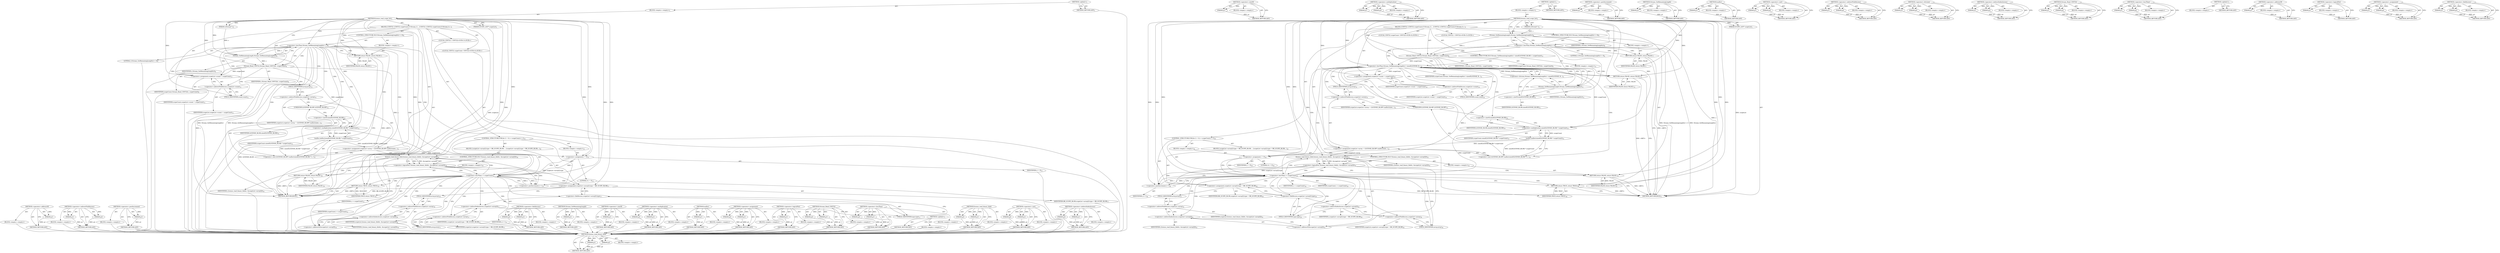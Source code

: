 digraph "&lt;operator&gt;.fieldAccess" {
vulnerable_168 [label=<(METHOD,&lt;operator&gt;.addressOf)>];
vulnerable_169 [label=<(PARAM,p1)>];
vulnerable_170 [label=<(BLOCK,&lt;empty&gt;,&lt;empty&gt;)>];
vulnerable_171 [label=<(METHOD_RETURN,ANY)>];
vulnerable_122 [label=<(METHOD,&lt;operator&gt;.indirectFieldAccess)>];
vulnerable_123 [label=<(PARAM,p1)>];
vulnerable_124 [label=<(PARAM,p2)>];
vulnerable_125 [label=<(BLOCK,&lt;empty&gt;,&lt;empty&gt;)>];
vulnerable_126 [label=<(METHOD_RETURN,ANY)>];
vulnerable_145 [label=<(METHOD,&lt;operator&gt;.postIncrement)>];
vulnerable_146 [label=<(PARAM,p1)>];
vulnerable_147 [label=<(BLOCK,&lt;empty&gt;,&lt;empty&gt;)>];
vulnerable_148 [label=<(METHOD_RETURN,ANY)>];
vulnerable_6 [label=<(METHOD,&lt;global&gt;)<SUB>1</SUB>>];
vulnerable_7 [label=<(BLOCK,&lt;empty&gt;,&lt;empty&gt;)<SUB>1</SUB>>];
vulnerable_8 [label=<(METHOD,license_read_scope_list)<SUB>1</SUB>>];
vulnerable_9 [label=<(PARAM,wStream* s)<SUB>1</SUB>>];
vulnerable_10 [label=<(PARAM,SCOPE_LIST* scopeList)<SUB>1</SUB>>];
vulnerable_11 [label=<(BLOCK,{
	UINT32 i;
	UINT32 scopeCount;

	if (Stream_G...,{
	UINT32 i;
	UINT32 scopeCount;

	if (Stream_G...)<SUB>2</SUB>>];
vulnerable_12 [label="<(LOCAL,UINT32 i: UINT32)<SUB>3</SUB>>"];
vulnerable_13 [label="<(LOCAL,UINT32 scopeCount: UINT32)<SUB>4</SUB>>"];
vulnerable_14 [label=<(CONTROL_STRUCTURE,IF,if (Stream_GetRemainingLength(s) &lt; 4))<SUB>6</SUB>>];
vulnerable_15 [label=<(&lt;operator&gt;.lessThan,Stream_GetRemainingLength(s) &lt; 4)<SUB>6</SUB>>];
vulnerable_16 [label=<(Stream_GetRemainingLength,Stream_GetRemainingLength(s))<SUB>6</SUB>>];
vulnerable_17 [label=<(IDENTIFIER,s,Stream_GetRemainingLength(s))<SUB>6</SUB>>];
vulnerable_18 [label=<(LITERAL,4,Stream_GetRemainingLength(s) &lt; 4)<SUB>6</SUB>>];
vulnerable_19 [label=<(BLOCK,&lt;empty&gt;,&lt;empty&gt;)<SUB>7</SUB>>];
vulnerable_20 [label=<(RETURN,return FALSE;,return FALSE;)<SUB>7</SUB>>];
vulnerable_21 [label=<(IDENTIFIER,FALSE,return FALSE;)<SUB>7</SUB>>];
vulnerable_22 [label=<(Stream_Read_UINT32,Stream_Read_UINT32(s, scopeCount))<SUB>9</SUB>>];
vulnerable_23 [label=<(IDENTIFIER,s,Stream_Read_UINT32(s, scopeCount))<SUB>9</SUB>>];
vulnerable_24 [label=<(IDENTIFIER,scopeCount,Stream_Read_UINT32(s, scopeCount))<SUB>9</SUB>>];
vulnerable_25 [label=<(&lt;operator&gt;.assignment,scopeList-&gt;count = scopeCount)<SUB>11</SUB>>];
vulnerable_26 [label=<(&lt;operator&gt;.indirectFieldAccess,scopeList-&gt;count)<SUB>11</SUB>>];
vulnerable_27 [label=<(IDENTIFIER,scopeList,scopeList-&gt;count = scopeCount)<SUB>11</SUB>>];
vulnerable_28 [label=<(FIELD_IDENTIFIER,count,count)<SUB>11</SUB>>];
vulnerable_29 [label=<(IDENTIFIER,scopeCount,scopeList-&gt;count = scopeCount)<SUB>11</SUB>>];
vulnerable_30 [label=<(&lt;operator&gt;.assignment,scopeList-&gt;array = (LICENSE_BLOB*) malloc(sizeo...)<SUB>12</SUB>>];
vulnerable_31 [label=<(&lt;operator&gt;.indirectFieldAccess,scopeList-&gt;array)<SUB>12</SUB>>];
vulnerable_32 [label=<(IDENTIFIER,scopeList,scopeList-&gt;array = (LICENSE_BLOB*) malloc(sizeo...)<SUB>12</SUB>>];
vulnerable_33 [label=<(FIELD_IDENTIFIER,array,array)<SUB>12</SUB>>];
vulnerable_34 [label=<(&lt;operator&gt;.cast,(LICENSE_BLOB*) malloc(sizeof(LICENSE_BLOB) * s...)<SUB>12</SUB>>];
vulnerable_35 [label=<(UNKNOWN,LICENSE_BLOB*,LICENSE_BLOB*)<SUB>12</SUB>>];
vulnerable_36 [label=<(malloc,malloc(sizeof(LICENSE_BLOB) * scopeCount))<SUB>12</SUB>>];
vulnerable_37 [label=<(&lt;operator&gt;.multiplication,sizeof(LICENSE_BLOB) * scopeCount)<SUB>12</SUB>>];
vulnerable_38 [label=<(&lt;operator&gt;.sizeOf,sizeof(LICENSE_BLOB))<SUB>12</SUB>>];
vulnerable_39 [label=<(IDENTIFIER,LICENSE_BLOB,sizeof(LICENSE_BLOB))<SUB>12</SUB>>];
vulnerable_40 [label=<(IDENTIFIER,scopeCount,sizeof(LICENSE_BLOB) * scopeCount)<SUB>12</SUB>>];
vulnerable_41 [label=<(CONTROL_STRUCTURE,FOR,for (i = 0;i &lt; scopeCount;i++))<SUB>15</SUB>>];
vulnerable_42 [label=<(BLOCK,&lt;empty&gt;,&lt;empty&gt;)<SUB>15</SUB>>];
vulnerable_43 [label=<(&lt;operator&gt;.assignment,i = 0)<SUB>15</SUB>>];
vulnerable_44 [label=<(IDENTIFIER,i,i = 0)<SUB>15</SUB>>];
vulnerable_45 [label=<(LITERAL,0,i = 0)<SUB>15</SUB>>];
vulnerable_46 [label=<(&lt;operator&gt;.lessThan,i &lt; scopeCount)<SUB>15</SUB>>];
vulnerable_47 [label=<(IDENTIFIER,i,i &lt; scopeCount)<SUB>15</SUB>>];
vulnerable_48 [label=<(IDENTIFIER,scopeCount,i &lt; scopeCount)<SUB>15</SUB>>];
vulnerable_49 [label=<(&lt;operator&gt;.postIncrement,i++)<SUB>15</SUB>>];
vulnerable_50 [label=<(IDENTIFIER,i,i++)<SUB>15</SUB>>];
vulnerable_51 [label=<(BLOCK,{
		scopeList-&gt;array[i].type = BB_SCOPE_BLOB;

...,{
		scopeList-&gt;array[i].type = BB_SCOPE_BLOB;

...)<SUB>16</SUB>>];
vulnerable_52 [label=<(&lt;operator&gt;.assignment,scopeList-&gt;array[i].type = BB_SCOPE_BLOB)<SUB>17</SUB>>];
vulnerable_53 [label=<(&lt;operator&gt;.fieldAccess,scopeList-&gt;array[i].type)<SUB>17</SUB>>];
vulnerable_54 [label=<(&lt;operator&gt;.indirectIndexAccess,scopeList-&gt;array[i])<SUB>17</SUB>>];
vulnerable_55 [label=<(&lt;operator&gt;.indirectFieldAccess,scopeList-&gt;array)<SUB>17</SUB>>];
vulnerable_56 [label=<(IDENTIFIER,scopeList,scopeList-&gt;array[i].type = BB_SCOPE_BLOB)<SUB>17</SUB>>];
vulnerable_57 [label=<(FIELD_IDENTIFIER,array,array)<SUB>17</SUB>>];
vulnerable_58 [label=<(IDENTIFIER,i,scopeList-&gt;array[i].type = BB_SCOPE_BLOB)<SUB>17</SUB>>];
vulnerable_59 [label=<(FIELD_IDENTIFIER,type,type)<SUB>17</SUB>>];
vulnerable_60 [label=<(IDENTIFIER,BB_SCOPE_BLOB,scopeList-&gt;array[i].type = BB_SCOPE_BLOB)<SUB>17</SUB>>];
vulnerable_61 [label=<(CONTROL_STRUCTURE,IF,if (!license_read_binary_blob(s, &amp;scopeList-&gt;array[i])))<SUB>19</SUB>>];
vulnerable_62 [label=<(&lt;operator&gt;.logicalNot,!license_read_binary_blob(s, &amp;scopeList-&gt;array[i]))<SUB>19</SUB>>];
vulnerable_63 [label=<(license_read_binary_blob,license_read_binary_blob(s, &amp;scopeList-&gt;array[i]))<SUB>19</SUB>>];
vulnerable_64 [label=<(IDENTIFIER,s,license_read_binary_blob(s, &amp;scopeList-&gt;array[i]))<SUB>19</SUB>>];
vulnerable_65 [label=<(&lt;operator&gt;.addressOf,&amp;scopeList-&gt;array[i])<SUB>19</SUB>>];
vulnerable_66 [label=<(&lt;operator&gt;.indirectIndexAccess,scopeList-&gt;array[i])<SUB>19</SUB>>];
vulnerable_67 [label=<(&lt;operator&gt;.indirectFieldAccess,scopeList-&gt;array)<SUB>19</SUB>>];
vulnerable_68 [label=<(IDENTIFIER,scopeList,license_read_binary_blob(s, &amp;scopeList-&gt;array[i]))<SUB>19</SUB>>];
vulnerable_69 [label=<(FIELD_IDENTIFIER,array,array)<SUB>19</SUB>>];
vulnerable_70 [label=<(IDENTIFIER,i,license_read_binary_blob(s, &amp;scopeList-&gt;array[i]))<SUB>19</SUB>>];
vulnerable_71 [label=<(BLOCK,&lt;empty&gt;,&lt;empty&gt;)<SUB>20</SUB>>];
vulnerable_72 [label=<(RETURN,return FALSE;,return FALSE;)<SUB>20</SUB>>];
vulnerable_73 [label=<(IDENTIFIER,FALSE,return FALSE;)<SUB>20</SUB>>];
vulnerable_74 [label=<(RETURN,return TRUE;,return TRUE;)<SUB>23</SUB>>];
vulnerable_75 [label=<(IDENTIFIER,TRUE,return TRUE;)<SUB>23</SUB>>];
vulnerable_76 [label=<(METHOD_RETURN,BOOL)<SUB>1</SUB>>];
vulnerable_78 [label=<(METHOD_RETURN,ANY)<SUB>1</SUB>>];
vulnerable_149 [label=<(METHOD,&lt;operator&gt;.fieldAccess)>];
vulnerable_150 [label=<(PARAM,p1)>];
vulnerable_151 [label=<(PARAM,p2)>];
vulnerable_152 [label=<(BLOCK,&lt;empty&gt;,&lt;empty&gt;)>];
vulnerable_153 [label=<(METHOD_RETURN,ANY)>];
vulnerable_108 [label=<(METHOD,Stream_GetRemainingLength)>];
vulnerable_109 [label=<(PARAM,p1)>];
vulnerable_110 [label=<(BLOCK,&lt;empty&gt;,&lt;empty&gt;)>];
vulnerable_111 [label=<(METHOD_RETURN,ANY)>];
vulnerable_141 [label=<(METHOD,&lt;operator&gt;.sizeOf)>];
vulnerable_142 [label=<(PARAM,p1)>];
vulnerable_143 [label=<(BLOCK,&lt;empty&gt;,&lt;empty&gt;)>];
vulnerable_144 [label=<(METHOD_RETURN,ANY)>];
vulnerable_136 [label=<(METHOD,&lt;operator&gt;.multiplication)>];
vulnerable_137 [label=<(PARAM,p1)>];
vulnerable_138 [label=<(PARAM,p2)>];
vulnerable_139 [label=<(BLOCK,&lt;empty&gt;,&lt;empty&gt;)>];
vulnerable_140 [label=<(METHOD_RETURN,ANY)>];
vulnerable_132 [label=<(METHOD,malloc)>];
vulnerable_133 [label=<(PARAM,p1)>];
vulnerable_134 [label=<(BLOCK,&lt;empty&gt;,&lt;empty&gt;)>];
vulnerable_135 [label=<(METHOD_RETURN,ANY)>];
vulnerable_117 [label=<(METHOD,&lt;operator&gt;.assignment)>];
vulnerable_118 [label=<(PARAM,p1)>];
vulnerable_119 [label=<(PARAM,p2)>];
vulnerable_120 [label=<(BLOCK,&lt;empty&gt;,&lt;empty&gt;)>];
vulnerable_121 [label=<(METHOD_RETURN,ANY)>];
vulnerable_159 [label=<(METHOD,&lt;operator&gt;.logicalNot)>];
vulnerable_160 [label=<(PARAM,p1)>];
vulnerable_161 [label=<(BLOCK,&lt;empty&gt;,&lt;empty&gt;)>];
vulnerable_162 [label=<(METHOD_RETURN,ANY)>];
vulnerable_112 [label=<(METHOD,Stream_Read_UINT32)>];
vulnerable_113 [label=<(PARAM,p1)>];
vulnerable_114 [label=<(PARAM,p2)>];
vulnerable_115 [label=<(BLOCK,&lt;empty&gt;,&lt;empty&gt;)>];
vulnerable_116 [label=<(METHOD_RETURN,ANY)>];
vulnerable_103 [label=<(METHOD,&lt;operator&gt;.lessThan)>];
vulnerable_104 [label=<(PARAM,p1)>];
vulnerable_105 [label=<(PARAM,p2)>];
vulnerable_106 [label=<(BLOCK,&lt;empty&gt;,&lt;empty&gt;)>];
vulnerable_107 [label=<(METHOD_RETURN,ANY)>];
vulnerable_97 [label=<(METHOD,&lt;global&gt;)<SUB>1</SUB>>];
vulnerable_98 [label=<(BLOCK,&lt;empty&gt;,&lt;empty&gt;)>];
vulnerable_99 [label=<(METHOD_RETURN,ANY)>];
vulnerable_163 [label=<(METHOD,license_read_binary_blob)>];
vulnerable_164 [label=<(PARAM,p1)>];
vulnerable_165 [label=<(PARAM,p2)>];
vulnerable_166 [label=<(BLOCK,&lt;empty&gt;,&lt;empty&gt;)>];
vulnerable_167 [label=<(METHOD_RETURN,ANY)>];
vulnerable_127 [label=<(METHOD,&lt;operator&gt;.cast)>];
vulnerable_128 [label=<(PARAM,p1)>];
vulnerable_129 [label=<(PARAM,p2)>];
vulnerable_130 [label=<(BLOCK,&lt;empty&gt;,&lt;empty&gt;)>];
vulnerable_131 [label=<(METHOD_RETURN,ANY)>];
vulnerable_154 [label=<(METHOD,&lt;operator&gt;.indirectIndexAccess)>];
vulnerable_155 [label=<(PARAM,p1)>];
vulnerable_156 [label=<(PARAM,p2)>];
vulnerable_157 [label=<(BLOCK,&lt;empty&gt;,&lt;empty&gt;)>];
vulnerable_158 [label=<(METHOD_RETURN,ANY)>];
fixed_179 [label=<(METHOD,license_read_binary_blob)>];
fixed_180 [label=<(PARAM,p1)>];
fixed_181 [label=<(PARAM,p2)>];
fixed_182 [label=<(BLOCK,&lt;empty&gt;,&lt;empty&gt;)>];
fixed_183 [label=<(METHOD_RETURN,ANY)>];
fixed_133 [label=<(METHOD,&lt;operator&gt;.sizeOf)>];
fixed_134 [label=<(PARAM,p1)>];
fixed_135 [label=<(BLOCK,&lt;empty&gt;,&lt;empty&gt;)>];
fixed_136 [label=<(METHOD_RETURN,ANY)>];
fixed_156 [label=<(METHOD,&lt;operator&gt;.multiplication)>];
fixed_157 [label=<(PARAM,p1)>];
fixed_158 [label=<(PARAM,p2)>];
fixed_159 [label=<(BLOCK,&lt;empty&gt;,&lt;empty&gt;)>];
fixed_160 [label=<(METHOD_RETURN,ANY)>];
fixed_6 [label=<(METHOD,&lt;global&gt;)<SUB>1</SUB>>];
fixed_7 [label=<(BLOCK,&lt;empty&gt;,&lt;empty&gt;)<SUB>1</SUB>>];
fixed_8 [label=<(METHOD,license_read_scope_list)<SUB>1</SUB>>];
fixed_9 [label=<(PARAM,wStream* s)<SUB>1</SUB>>];
fixed_10 [label=<(PARAM,SCOPE_LIST* scopeList)<SUB>1</SUB>>];
fixed_11 [label=<(BLOCK,{
	UINT32 i;
	UINT32 scopeCount;

	if (Stream_G...,{
	UINT32 i;
	UINT32 scopeCount;

	if (Stream_G...)<SUB>2</SUB>>];
fixed_12 [label="<(LOCAL,UINT32 i: UINT32)<SUB>3</SUB>>"];
fixed_13 [label="<(LOCAL,UINT32 scopeCount: UINT32)<SUB>4</SUB>>"];
fixed_14 [label=<(CONTROL_STRUCTURE,IF,if (Stream_GetRemainingLength(s) &lt; 4))<SUB>6</SUB>>];
fixed_15 [label=<(&lt;operator&gt;.lessThan,Stream_GetRemainingLength(s) &lt; 4)<SUB>6</SUB>>];
fixed_16 [label=<(Stream_GetRemainingLength,Stream_GetRemainingLength(s))<SUB>6</SUB>>];
fixed_17 [label=<(IDENTIFIER,s,Stream_GetRemainingLength(s))<SUB>6</SUB>>];
fixed_18 [label=<(LITERAL,4,Stream_GetRemainingLength(s) &lt; 4)<SUB>6</SUB>>];
fixed_19 [label=<(BLOCK,&lt;empty&gt;,&lt;empty&gt;)<SUB>7</SUB>>];
fixed_20 [label=<(RETURN,return FALSE;,return FALSE;)<SUB>7</SUB>>];
fixed_21 [label=<(IDENTIFIER,FALSE,return FALSE;)<SUB>7</SUB>>];
fixed_22 [label=<(Stream_Read_UINT32,Stream_Read_UINT32(s, scopeCount))<SUB>9</SUB>>];
fixed_23 [label=<(IDENTIFIER,s,Stream_Read_UINT32(s, scopeCount))<SUB>9</SUB>>];
fixed_24 [label=<(IDENTIFIER,scopeCount,Stream_Read_UINT32(s, scopeCount))<SUB>9</SUB>>];
fixed_25 [label=<(CONTROL_STRUCTURE,IF,if (Stream_GetRemainingLength(s) / sizeof(LICENSE_BLOB) &lt; scopeCount))<SUB>11</SUB>>];
fixed_26 [label=<(&lt;operator&gt;.lessThan,Stream_GetRemainingLength(s) / sizeof(LICENSE_B...)<SUB>11</SUB>>];
fixed_27 [label=<(&lt;operator&gt;.division,Stream_GetRemainingLength(s) / sizeof(LICENSE_B...)<SUB>11</SUB>>];
fixed_28 [label=<(Stream_GetRemainingLength,Stream_GetRemainingLength(s))<SUB>11</SUB>>];
fixed_29 [label=<(IDENTIFIER,s,Stream_GetRemainingLength(s))<SUB>11</SUB>>];
fixed_30 [label=<(&lt;operator&gt;.sizeOf,sizeof(LICENSE_BLOB))<SUB>11</SUB>>];
fixed_31 [label=<(IDENTIFIER,LICENSE_BLOB,sizeof(LICENSE_BLOB))<SUB>11</SUB>>];
fixed_32 [label=<(IDENTIFIER,scopeCount,Stream_GetRemainingLength(s) / sizeof(LICENSE_B...)<SUB>11</SUB>>];
fixed_33 [label=<(BLOCK,&lt;empty&gt;,&lt;empty&gt;)<SUB>12</SUB>>];
fixed_34 [label=<(RETURN,return FALSE;,return FALSE;)<SUB>12</SUB>>];
fixed_35 [label=<(IDENTIFIER,FALSE,return FALSE;)<SUB>12</SUB>>];
fixed_36 [label=<(&lt;operator&gt;.assignment,scopeList-&gt;count = scopeCount)<SUB>14</SUB>>];
fixed_37 [label=<(&lt;operator&gt;.indirectFieldAccess,scopeList-&gt;count)<SUB>14</SUB>>];
fixed_38 [label=<(IDENTIFIER,scopeList,scopeList-&gt;count = scopeCount)<SUB>14</SUB>>];
fixed_39 [label=<(FIELD_IDENTIFIER,count,count)<SUB>14</SUB>>];
fixed_40 [label=<(IDENTIFIER,scopeCount,scopeList-&gt;count = scopeCount)<SUB>14</SUB>>];
fixed_41 [label=<(&lt;operator&gt;.assignment,scopeList-&gt;array = (LICENSE_BLOB*) malloc(sizeo...)<SUB>15</SUB>>];
fixed_42 [label=<(&lt;operator&gt;.indirectFieldAccess,scopeList-&gt;array)<SUB>15</SUB>>];
fixed_43 [label=<(IDENTIFIER,scopeList,scopeList-&gt;array = (LICENSE_BLOB*) malloc(sizeo...)<SUB>15</SUB>>];
fixed_44 [label=<(FIELD_IDENTIFIER,array,array)<SUB>15</SUB>>];
fixed_45 [label=<(&lt;operator&gt;.cast,(LICENSE_BLOB*) malloc(sizeof(LICENSE_BLOB) * s...)<SUB>15</SUB>>];
fixed_46 [label=<(UNKNOWN,LICENSE_BLOB*,LICENSE_BLOB*)<SUB>15</SUB>>];
fixed_47 [label=<(malloc,malloc(sizeof(LICENSE_BLOB) * scopeCount))<SUB>15</SUB>>];
fixed_48 [label=<(&lt;operator&gt;.multiplication,sizeof(LICENSE_BLOB) * scopeCount)<SUB>15</SUB>>];
fixed_49 [label=<(&lt;operator&gt;.sizeOf,sizeof(LICENSE_BLOB))<SUB>15</SUB>>];
fixed_50 [label=<(IDENTIFIER,LICENSE_BLOB,sizeof(LICENSE_BLOB))<SUB>15</SUB>>];
fixed_51 [label=<(IDENTIFIER,scopeCount,sizeof(LICENSE_BLOB) * scopeCount)<SUB>15</SUB>>];
fixed_52 [label=<(CONTROL_STRUCTURE,FOR,for (i = 0;i &lt; scopeCount;i++))<SUB>18</SUB>>];
fixed_53 [label=<(BLOCK,&lt;empty&gt;,&lt;empty&gt;)<SUB>18</SUB>>];
fixed_54 [label=<(&lt;operator&gt;.assignment,i = 0)<SUB>18</SUB>>];
fixed_55 [label=<(IDENTIFIER,i,i = 0)<SUB>18</SUB>>];
fixed_56 [label=<(LITERAL,0,i = 0)<SUB>18</SUB>>];
fixed_57 [label=<(&lt;operator&gt;.lessThan,i &lt; scopeCount)<SUB>18</SUB>>];
fixed_58 [label=<(IDENTIFIER,i,i &lt; scopeCount)<SUB>18</SUB>>];
fixed_59 [label=<(IDENTIFIER,scopeCount,i &lt; scopeCount)<SUB>18</SUB>>];
fixed_60 [label=<(&lt;operator&gt;.postIncrement,i++)<SUB>18</SUB>>];
fixed_61 [label=<(IDENTIFIER,i,i++)<SUB>18</SUB>>];
fixed_62 [label=<(BLOCK,{
		scopeList-&gt;array[i].type = BB_SCOPE_BLOB;

...,{
		scopeList-&gt;array[i].type = BB_SCOPE_BLOB;

...)<SUB>19</SUB>>];
fixed_63 [label=<(&lt;operator&gt;.assignment,scopeList-&gt;array[i].type = BB_SCOPE_BLOB)<SUB>20</SUB>>];
fixed_64 [label=<(&lt;operator&gt;.fieldAccess,scopeList-&gt;array[i].type)<SUB>20</SUB>>];
fixed_65 [label=<(&lt;operator&gt;.indirectIndexAccess,scopeList-&gt;array[i])<SUB>20</SUB>>];
fixed_66 [label=<(&lt;operator&gt;.indirectFieldAccess,scopeList-&gt;array)<SUB>20</SUB>>];
fixed_67 [label=<(IDENTIFIER,scopeList,scopeList-&gt;array[i].type = BB_SCOPE_BLOB)<SUB>20</SUB>>];
fixed_68 [label=<(FIELD_IDENTIFIER,array,array)<SUB>20</SUB>>];
fixed_69 [label=<(IDENTIFIER,i,scopeList-&gt;array[i].type = BB_SCOPE_BLOB)<SUB>20</SUB>>];
fixed_70 [label=<(FIELD_IDENTIFIER,type,type)<SUB>20</SUB>>];
fixed_71 [label=<(IDENTIFIER,BB_SCOPE_BLOB,scopeList-&gt;array[i].type = BB_SCOPE_BLOB)<SUB>20</SUB>>];
fixed_72 [label=<(CONTROL_STRUCTURE,IF,if (!license_read_binary_blob(s, &amp;scopeList-&gt;array[i])))<SUB>22</SUB>>];
fixed_73 [label=<(&lt;operator&gt;.logicalNot,!license_read_binary_blob(s, &amp;scopeList-&gt;array[i]))<SUB>22</SUB>>];
fixed_74 [label=<(license_read_binary_blob,license_read_binary_blob(s, &amp;scopeList-&gt;array[i]))<SUB>22</SUB>>];
fixed_75 [label=<(IDENTIFIER,s,license_read_binary_blob(s, &amp;scopeList-&gt;array[i]))<SUB>22</SUB>>];
fixed_76 [label=<(&lt;operator&gt;.addressOf,&amp;scopeList-&gt;array[i])<SUB>22</SUB>>];
fixed_77 [label=<(&lt;operator&gt;.indirectIndexAccess,scopeList-&gt;array[i])<SUB>22</SUB>>];
fixed_78 [label=<(&lt;operator&gt;.indirectFieldAccess,scopeList-&gt;array)<SUB>22</SUB>>];
fixed_79 [label=<(IDENTIFIER,scopeList,license_read_binary_blob(s, &amp;scopeList-&gt;array[i]))<SUB>22</SUB>>];
fixed_80 [label=<(FIELD_IDENTIFIER,array,array)<SUB>22</SUB>>];
fixed_81 [label=<(IDENTIFIER,i,license_read_binary_blob(s, &amp;scopeList-&gt;array[i]))<SUB>22</SUB>>];
fixed_82 [label=<(BLOCK,&lt;empty&gt;,&lt;empty&gt;)<SUB>23</SUB>>];
fixed_83 [label=<(RETURN,return FALSE;,return FALSE;)<SUB>23</SUB>>];
fixed_84 [label=<(IDENTIFIER,FALSE,return FALSE;)<SUB>23</SUB>>];
fixed_85 [label=<(RETURN,return TRUE;,return TRUE;)<SUB>26</SUB>>];
fixed_86 [label=<(IDENTIFIER,TRUE,return TRUE;)<SUB>26</SUB>>];
fixed_87 [label=<(METHOD_RETURN,BOOL)<SUB>1</SUB>>];
fixed_89 [label=<(METHOD_RETURN,ANY)<SUB>1</SUB>>];
fixed_161 [label=<(METHOD,&lt;operator&gt;.postIncrement)>];
fixed_162 [label=<(PARAM,p1)>];
fixed_163 [label=<(BLOCK,&lt;empty&gt;,&lt;empty&gt;)>];
fixed_164 [label=<(METHOD_RETURN,ANY)>];
fixed_119 [label=<(METHOD,Stream_GetRemainingLength)>];
fixed_120 [label=<(PARAM,p1)>];
fixed_121 [label=<(BLOCK,&lt;empty&gt;,&lt;empty&gt;)>];
fixed_122 [label=<(METHOD_RETURN,ANY)>];
fixed_152 [label=<(METHOD,malloc)>];
fixed_153 [label=<(PARAM,p1)>];
fixed_154 [label=<(BLOCK,&lt;empty&gt;,&lt;empty&gt;)>];
fixed_155 [label=<(METHOD_RETURN,ANY)>];
fixed_147 [label=<(METHOD,&lt;operator&gt;.cast)>];
fixed_148 [label=<(PARAM,p1)>];
fixed_149 [label=<(PARAM,p2)>];
fixed_150 [label=<(BLOCK,&lt;empty&gt;,&lt;empty&gt;)>];
fixed_151 [label=<(METHOD_RETURN,ANY)>];
fixed_142 [label=<(METHOD,&lt;operator&gt;.indirectFieldAccess)>];
fixed_143 [label=<(PARAM,p1)>];
fixed_144 [label=<(PARAM,p2)>];
fixed_145 [label=<(BLOCK,&lt;empty&gt;,&lt;empty&gt;)>];
fixed_146 [label=<(METHOD_RETURN,ANY)>];
fixed_128 [label=<(METHOD,&lt;operator&gt;.division)>];
fixed_129 [label=<(PARAM,p1)>];
fixed_130 [label=<(PARAM,p2)>];
fixed_131 [label=<(BLOCK,&lt;empty&gt;,&lt;empty&gt;)>];
fixed_132 [label=<(METHOD_RETURN,ANY)>];
fixed_170 [label=<(METHOD,&lt;operator&gt;.indirectIndexAccess)>];
fixed_171 [label=<(PARAM,p1)>];
fixed_172 [label=<(PARAM,p2)>];
fixed_173 [label=<(BLOCK,&lt;empty&gt;,&lt;empty&gt;)>];
fixed_174 [label=<(METHOD_RETURN,ANY)>];
fixed_123 [label=<(METHOD,Stream_Read_UINT32)>];
fixed_124 [label=<(PARAM,p1)>];
fixed_125 [label=<(PARAM,p2)>];
fixed_126 [label=<(BLOCK,&lt;empty&gt;,&lt;empty&gt;)>];
fixed_127 [label=<(METHOD_RETURN,ANY)>];
fixed_114 [label=<(METHOD,&lt;operator&gt;.lessThan)>];
fixed_115 [label=<(PARAM,p1)>];
fixed_116 [label=<(PARAM,p2)>];
fixed_117 [label=<(BLOCK,&lt;empty&gt;,&lt;empty&gt;)>];
fixed_118 [label=<(METHOD_RETURN,ANY)>];
fixed_108 [label=<(METHOD,&lt;global&gt;)<SUB>1</SUB>>];
fixed_109 [label=<(BLOCK,&lt;empty&gt;,&lt;empty&gt;)>];
fixed_110 [label=<(METHOD_RETURN,ANY)>];
fixed_184 [label=<(METHOD,&lt;operator&gt;.addressOf)>];
fixed_185 [label=<(PARAM,p1)>];
fixed_186 [label=<(BLOCK,&lt;empty&gt;,&lt;empty&gt;)>];
fixed_187 [label=<(METHOD_RETURN,ANY)>];
fixed_175 [label=<(METHOD,&lt;operator&gt;.logicalNot)>];
fixed_176 [label=<(PARAM,p1)>];
fixed_177 [label=<(BLOCK,&lt;empty&gt;,&lt;empty&gt;)>];
fixed_178 [label=<(METHOD_RETURN,ANY)>];
fixed_137 [label=<(METHOD,&lt;operator&gt;.assignment)>];
fixed_138 [label=<(PARAM,p1)>];
fixed_139 [label=<(PARAM,p2)>];
fixed_140 [label=<(BLOCK,&lt;empty&gt;,&lt;empty&gt;)>];
fixed_141 [label=<(METHOD_RETURN,ANY)>];
fixed_165 [label=<(METHOD,&lt;operator&gt;.fieldAccess)>];
fixed_166 [label=<(PARAM,p1)>];
fixed_167 [label=<(PARAM,p2)>];
fixed_168 [label=<(BLOCK,&lt;empty&gt;,&lt;empty&gt;)>];
fixed_169 [label=<(METHOD_RETURN,ANY)>];
vulnerable_168 -> vulnerable_169  [key=0, label="AST: "];
vulnerable_168 -> vulnerable_169  [key=1, label="DDG: "];
vulnerable_168 -> vulnerable_170  [key=0, label="AST: "];
vulnerable_168 -> vulnerable_171  [key=0, label="AST: "];
vulnerable_168 -> vulnerable_171  [key=1, label="CFG: "];
vulnerable_169 -> vulnerable_171  [key=0, label="DDG: p1"];
vulnerable_170 -> fixed_179  [key=0];
vulnerable_171 -> fixed_179  [key=0];
vulnerable_122 -> vulnerable_123  [key=0, label="AST: "];
vulnerable_122 -> vulnerable_123  [key=1, label="DDG: "];
vulnerable_122 -> vulnerable_125  [key=0, label="AST: "];
vulnerable_122 -> vulnerable_124  [key=0, label="AST: "];
vulnerable_122 -> vulnerable_124  [key=1, label="DDG: "];
vulnerable_122 -> vulnerable_126  [key=0, label="AST: "];
vulnerable_122 -> vulnerable_126  [key=1, label="CFG: "];
vulnerable_123 -> vulnerable_126  [key=0, label="DDG: p1"];
vulnerable_124 -> vulnerable_126  [key=0, label="DDG: p2"];
vulnerable_125 -> fixed_179  [key=0];
vulnerable_126 -> fixed_179  [key=0];
vulnerable_145 -> vulnerable_146  [key=0, label="AST: "];
vulnerable_145 -> vulnerable_146  [key=1, label="DDG: "];
vulnerable_145 -> vulnerable_147  [key=0, label="AST: "];
vulnerable_145 -> vulnerable_148  [key=0, label="AST: "];
vulnerable_145 -> vulnerable_148  [key=1, label="CFG: "];
vulnerable_146 -> vulnerable_148  [key=0, label="DDG: p1"];
vulnerable_147 -> fixed_179  [key=0];
vulnerable_148 -> fixed_179  [key=0];
vulnerable_6 -> vulnerable_7  [key=0, label="AST: "];
vulnerable_6 -> vulnerable_78  [key=0, label="AST: "];
vulnerable_6 -> vulnerable_78  [key=1, label="CFG: "];
vulnerable_7 -> vulnerable_8  [key=0, label="AST: "];
vulnerable_8 -> vulnerable_9  [key=0, label="AST: "];
vulnerable_8 -> vulnerable_9  [key=1, label="DDG: "];
vulnerable_8 -> vulnerable_10  [key=0, label="AST: "];
vulnerable_8 -> vulnerable_10  [key=1, label="DDG: "];
vulnerable_8 -> vulnerable_11  [key=0, label="AST: "];
vulnerable_8 -> vulnerable_76  [key=0, label="AST: "];
vulnerable_8 -> vulnerable_16  [key=0, label="CFG: "];
vulnerable_8 -> vulnerable_16  [key=1, label="DDG: "];
vulnerable_8 -> vulnerable_25  [key=0, label="DDG: "];
vulnerable_8 -> vulnerable_74  [key=0, label="DDG: "];
vulnerable_8 -> vulnerable_22  [key=0, label="DDG: "];
vulnerable_8 -> vulnerable_75  [key=0, label="DDG: "];
vulnerable_8 -> vulnerable_15  [key=0, label="DDG: "];
vulnerable_8 -> vulnerable_20  [key=0, label="DDG: "];
vulnerable_8 -> vulnerable_43  [key=0, label="DDG: "];
vulnerable_8 -> vulnerable_46  [key=0, label="DDG: "];
vulnerable_8 -> vulnerable_49  [key=0, label="DDG: "];
vulnerable_8 -> vulnerable_52  [key=0, label="DDG: "];
vulnerable_8 -> vulnerable_21  [key=0, label="DDG: "];
vulnerable_8 -> vulnerable_37  [key=0, label="DDG: "];
vulnerable_8 -> vulnerable_72  [key=0, label="DDG: "];
vulnerable_8 -> vulnerable_63  [key=0, label="DDG: "];
vulnerable_8 -> vulnerable_73  [key=0, label="DDG: "];
vulnerable_9 -> vulnerable_16  [key=0, label="DDG: s"];
vulnerable_10 -> vulnerable_76  [key=0, label="DDG: scopeList"];
vulnerable_11 -> vulnerable_12  [key=0, label="AST: "];
vulnerable_11 -> vulnerable_13  [key=0, label="AST: "];
vulnerable_11 -> vulnerable_14  [key=0, label="AST: "];
vulnerable_11 -> vulnerable_22  [key=0, label="AST: "];
vulnerable_11 -> vulnerable_25  [key=0, label="AST: "];
vulnerable_11 -> vulnerable_30  [key=0, label="AST: "];
vulnerable_11 -> vulnerable_41  [key=0, label="AST: "];
vulnerable_11 -> vulnerable_74  [key=0, label="AST: "];
vulnerable_12 -> fixed_179  [key=0];
vulnerable_13 -> fixed_179  [key=0];
vulnerable_14 -> vulnerable_15  [key=0, label="AST: "];
vulnerable_14 -> vulnerable_19  [key=0, label="AST: "];
vulnerable_15 -> vulnerable_16  [key=0, label="AST: "];
vulnerable_15 -> vulnerable_18  [key=0, label="AST: "];
vulnerable_15 -> vulnerable_20  [key=0, label="CFG: "];
vulnerable_15 -> vulnerable_20  [key=1, label="CDG: "];
vulnerable_15 -> vulnerable_22  [key=0, label="CFG: "];
vulnerable_15 -> vulnerable_22  [key=1, label="CDG: "];
vulnerable_15 -> vulnerable_76  [key=0, label="DDG: Stream_GetRemainingLength(s)"];
vulnerable_15 -> vulnerable_76  [key=1, label="DDG: Stream_GetRemainingLength(s) &lt; 4"];
vulnerable_15 -> vulnerable_30  [key=0, label="CDG: "];
vulnerable_15 -> vulnerable_34  [key=0, label="CDG: "];
vulnerable_15 -> vulnerable_26  [key=0, label="CDG: "];
vulnerable_15 -> vulnerable_28  [key=0, label="CDG: "];
vulnerable_15 -> vulnerable_37  [key=0, label="CDG: "];
vulnerable_15 -> vulnerable_46  [key=0, label="CDG: "];
vulnerable_15 -> vulnerable_38  [key=0, label="CDG: "];
vulnerable_15 -> vulnerable_25  [key=0, label="CDG: "];
vulnerable_15 -> vulnerable_35  [key=0, label="CDG: "];
vulnerable_15 -> vulnerable_43  [key=0, label="CDG: "];
vulnerable_15 -> vulnerable_33  [key=0, label="CDG: "];
vulnerable_15 -> vulnerable_36  [key=0, label="CDG: "];
vulnerable_15 -> vulnerable_31  [key=0, label="CDG: "];
vulnerable_16 -> vulnerable_17  [key=0, label="AST: "];
vulnerable_16 -> vulnerable_15  [key=0, label="CFG: "];
vulnerable_16 -> vulnerable_15  [key=1, label="DDG: s"];
vulnerable_16 -> vulnerable_76  [key=0, label="DDG: s"];
vulnerable_16 -> vulnerable_22  [key=0, label="DDG: s"];
vulnerable_17 -> fixed_179  [key=0];
vulnerable_18 -> fixed_179  [key=0];
vulnerable_19 -> vulnerable_20  [key=0, label="AST: "];
vulnerable_20 -> vulnerable_21  [key=0, label="AST: "];
vulnerable_20 -> vulnerable_76  [key=0, label="CFG: "];
vulnerable_20 -> vulnerable_76  [key=1, label="DDG: &lt;RET&gt;"];
vulnerable_21 -> vulnerable_20  [key=0, label="DDG: FALSE"];
vulnerable_22 -> vulnerable_23  [key=0, label="AST: "];
vulnerable_22 -> vulnerable_24  [key=0, label="AST: "];
vulnerable_22 -> vulnerable_28  [key=0, label="CFG: "];
vulnerable_22 -> vulnerable_25  [key=0, label="DDG: scopeCount"];
vulnerable_22 -> vulnerable_37  [key=0, label="DDG: scopeCount"];
vulnerable_22 -> vulnerable_63  [key=0, label="DDG: s"];
vulnerable_23 -> fixed_179  [key=0];
vulnerable_24 -> fixed_179  [key=0];
vulnerable_25 -> vulnerable_26  [key=0, label="AST: "];
vulnerable_25 -> vulnerable_29  [key=0, label="AST: "];
vulnerable_25 -> vulnerable_33  [key=0, label="CFG: "];
vulnerable_26 -> vulnerable_27  [key=0, label="AST: "];
vulnerable_26 -> vulnerable_28  [key=0, label="AST: "];
vulnerable_26 -> vulnerable_25  [key=0, label="CFG: "];
vulnerable_27 -> fixed_179  [key=0];
vulnerable_28 -> vulnerable_26  [key=0, label="CFG: "];
vulnerable_29 -> fixed_179  [key=0];
vulnerable_30 -> vulnerable_31  [key=0, label="AST: "];
vulnerable_30 -> vulnerable_34  [key=0, label="AST: "];
vulnerable_30 -> vulnerable_43  [key=0, label="CFG: "];
vulnerable_30 -> vulnerable_63  [key=0, label="DDG: scopeList-&gt;array"];
vulnerable_31 -> vulnerable_32  [key=0, label="AST: "];
vulnerable_31 -> vulnerable_33  [key=0, label="AST: "];
vulnerable_31 -> vulnerable_35  [key=0, label="CFG: "];
vulnerable_32 -> fixed_179  [key=0];
vulnerable_33 -> vulnerable_31  [key=0, label="CFG: "];
vulnerable_34 -> vulnerable_35  [key=0, label="AST: "];
vulnerable_34 -> vulnerable_36  [key=0, label="AST: "];
vulnerable_34 -> vulnerable_30  [key=0, label="CFG: "];
vulnerable_35 -> vulnerable_38  [key=0, label="CFG: "];
vulnerable_36 -> vulnerable_37  [key=0, label="AST: "];
vulnerable_36 -> vulnerable_34  [key=0, label="CFG: "];
vulnerable_36 -> vulnerable_34  [key=1, label="DDG: sizeof(LICENSE_BLOB) * scopeCount"];
vulnerable_36 -> vulnerable_30  [key=0, label="DDG: sizeof(LICENSE_BLOB) * scopeCount"];
vulnerable_37 -> vulnerable_38  [key=0, label="AST: "];
vulnerable_37 -> vulnerable_40  [key=0, label="AST: "];
vulnerable_37 -> vulnerable_36  [key=0, label="CFG: "];
vulnerable_37 -> vulnerable_36  [key=1, label="DDG: scopeCount"];
vulnerable_37 -> vulnerable_46  [key=0, label="DDG: scopeCount"];
vulnerable_38 -> vulnerable_39  [key=0, label="AST: "];
vulnerable_38 -> vulnerable_37  [key=0, label="CFG: "];
vulnerable_38 -> vulnerable_76  [key=0, label="DDG: LICENSE_BLOB"];
vulnerable_39 -> fixed_179  [key=0];
vulnerable_40 -> fixed_179  [key=0];
vulnerable_41 -> vulnerable_42  [key=0, label="AST: "];
vulnerable_41 -> vulnerable_46  [key=0, label="AST: "];
vulnerable_41 -> vulnerable_49  [key=0, label="AST: "];
vulnerable_41 -> vulnerable_51  [key=0, label="AST: "];
vulnerable_42 -> vulnerable_43  [key=0, label="AST: "];
vulnerable_43 -> vulnerable_44  [key=0, label="AST: "];
vulnerable_43 -> vulnerable_45  [key=0, label="AST: "];
vulnerable_43 -> vulnerable_46  [key=0, label="CFG: "];
vulnerable_43 -> vulnerable_46  [key=1, label="DDG: i"];
vulnerable_44 -> fixed_179  [key=0];
vulnerable_45 -> fixed_179  [key=0];
vulnerable_46 -> vulnerable_47  [key=0, label="AST: "];
vulnerable_46 -> vulnerable_48  [key=0, label="AST: "];
vulnerable_46 -> vulnerable_57  [key=0, label="CFG: "];
vulnerable_46 -> vulnerable_57  [key=1, label="CDG: "];
vulnerable_46 -> vulnerable_74  [key=0, label="CFG: "];
vulnerable_46 -> vulnerable_74  [key=1, label="CDG: "];
vulnerable_46 -> vulnerable_49  [key=0, label="DDG: i"];
vulnerable_46 -> vulnerable_66  [key=0, label="CDG: "];
vulnerable_46 -> vulnerable_52  [key=0, label="CDG: "];
vulnerable_46 -> vulnerable_69  [key=0, label="CDG: "];
vulnerable_46 -> vulnerable_67  [key=0, label="CDG: "];
vulnerable_46 -> vulnerable_65  [key=0, label="CDG: "];
vulnerable_46 -> vulnerable_59  [key=0, label="CDG: "];
vulnerable_46 -> vulnerable_54  [key=0, label="CDG: "];
vulnerable_46 -> vulnerable_53  [key=0, label="CDG: "];
vulnerable_46 -> vulnerable_63  [key=0, label="CDG: "];
vulnerable_46 -> vulnerable_55  [key=0, label="CDG: "];
vulnerable_46 -> vulnerable_62  [key=0, label="CDG: "];
vulnerable_47 -> fixed_179  [key=0];
vulnerable_48 -> fixed_179  [key=0];
vulnerable_49 -> vulnerable_50  [key=0, label="AST: "];
vulnerable_49 -> vulnerable_46  [key=0, label="CFG: "];
vulnerable_49 -> vulnerable_46  [key=1, label="DDG: i"];
vulnerable_50 -> fixed_179  [key=0];
vulnerable_51 -> vulnerable_52  [key=0, label="AST: "];
vulnerable_51 -> vulnerable_61  [key=0, label="AST: "];
vulnerable_52 -> vulnerable_53  [key=0, label="AST: "];
vulnerable_52 -> vulnerable_60  [key=0, label="AST: "];
vulnerable_52 -> vulnerable_69  [key=0, label="CFG: "];
vulnerable_52 -> vulnerable_76  [key=0, label="DDG: BB_SCOPE_BLOB"];
vulnerable_52 -> vulnerable_63  [key=0, label="DDG: scopeList-&gt;array[i].type"];
vulnerable_53 -> vulnerable_54  [key=0, label="AST: "];
vulnerable_53 -> vulnerable_59  [key=0, label="AST: "];
vulnerable_53 -> vulnerable_52  [key=0, label="CFG: "];
vulnerable_54 -> vulnerable_55  [key=0, label="AST: "];
vulnerable_54 -> vulnerable_58  [key=0, label="AST: "];
vulnerable_54 -> vulnerable_59  [key=0, label="CFG: "];
vulnerable_55 -> vulnerable_56  [key=0, label="AST: "];
vulnerable_55 -> vulnerable_57  [key=0, label="AST: "];
vulnerable_55 -> vulnerable_54  [key=0, label="CFG: "];
vulnerable_56 -> fixed_179  [key=0];
vulnerable_57 -> vulnerable_55  [key=0, label="CFG: "];
vulnerable_58 -> fixed_179  [key=0];
vulnerable_59 -> vulnerable_53  [key=0, label="CFG: "];
vulnerable_60 -> fixed_179  [key=0];
vulnerable_61 -> vulnerable_62  [key=0, label="AST: "];
vulnerable_61 -> vulnerable_71  [key=0, label="AST: "];
vulnerable_62 -> vulnerable_63  [key=0, label="AST: "];
vulnerable_62 -> vulnerable_72  [key=0, label="CFG: "];
vulnerable_62 -> vulnerable_72  [key=1, label="CDG: "];
vulnerable_62 -> vulnerable_49  [key=0, label="CFG: "];
vulnerable_62 -> vulnerable_49  [key=1, label="CDG: "];
vulnerable_62 -> vulnerable_46  [key=0, label="CDG: "];
vulnerable_63 -> vulnerable_64  [key=0, label="AST: "];
vulnerable_63 -> vulnerable_65  [key=0, label="AST: "];
vulnerable_63 -> vulnerable_62  [key=0, label="CFG: "];
vulnerable_63 -> vulnerable_62  [key=1, label="DDG: s"];
vulnerable_63 -> vulnerable_62  [key=2, label="DDG: &amp;scopeList-&gt;array[i]"];
vulnerable_64 -> fixed_179  [key=0];
vulnerable_65 -> vulnerable_66  [key=0, label="AST: "];
vulnerable_65 -> vulnerable_63  [key=0, label="CFG: "];
vulnerable_66 -> vulnerable_67  [key=0, label="AST: "];
vulnerable_66 -> vulnerable_70  [key=0, label="AST: "];
vulnerable_66 -> vulnerable_65  [key=0, label="CFG: "];
vulnerable_67 -> vulnerable_68  [key=0, label="AST: "];
vulnerable_67 -> vulnerable_69  [key=0, label="AST: "];
vulnerable_67 -> vulnerable_66  [key=0, label="CFG: "];
vulnerable_68 -> fixed_179  [key=0];
vulnerable_69 -> vulnerable_67  [key=0, label="CFG: "];
vulnerable_70 -> fixed_179  [key=0];
vulnerable_71 -> vulnerable_72  [key=0, label="AST: "];
vulnerable_72 -> vulnerable_73  [key=0, label="AST: "];
vulnerable_72 -> vulnerable_76  [key=0, label="CFG: "];
vulnerable_72 -> vulnerable_76  [key=1, label="DDG: &lt;RET&gt;"];
vulnerable_73 -> vulnerable_72  [key=0, label="DDG: FALSE"];
vulnerable_74 -> vulnerable_75  [key=0, label="AST: "];
vulnerable_74 -> vulnerable_76  [key=0, label="CFG: "];
vulnerable_74 -> vulnerable_76  [key=1, label="DDG: &lt;RET&gt;"];
vulnerable_75 -> vulnerable_74  [key=0, label="DDG: TRUE"];
vulnerable_76 -> fixed_179  [key=0];
vulnerable_78 -> fixed_179  [key=0];
vulnerable_149 -> vulnerable_150  [key=0, label="AST: "];
vulnerable_149 -> vulnerable_150  [key=1, label="DDG: "];
vulnerable_149 -> vulnerable_152  [key=0, label="AST: "];
vulnerable_149 -> vulnerable_151  [key=0, label="AST: "];
vulnerable_149 -> vulnerable_151  [key=1, label="DDG: "];
vulnerable_149 -> vulnerable_153  [key=0, label="AST: "];
vulnerable_149 -> vulnerable_153  [key=1, label="CFG: "];
vulnerable_150 -> vulnerable_153  [key=0, label="DDG: p1"];
vulnerable_151 -> vulnerable_153  [key=0, label="DDG: p2"];
vulnerable_152 -> fixed_179  [key=0];
vulnerable_153 -> fixed_179  [key=0];
vulnerable_108 -> vulnerable_109  [key=0, label="AST: "];
vulnerable_108 -> vulnerable_109  [key=1, label="DDG: "];
vulnerable_108 -> vulnerable_110  [key=0, label="AST: "];
vulnerable_108 -> vulnerable_111  [key=0, label="AST: "];
vulnerable_108 -> vulnerable_111  [key=1, label="CFG: "];
vulnerable_109 -> vulnerable_111  [key=0, label="DDG: p1"];
vulnerable_110 -> fixed_179  [key=0];
vulnerable_111 -> fixed_179  [key=0];
vulnerable_141 -> vulnerable_142  [key=0, label="AST: "];
vulnerable_141 -> vulnerable_142  [key=1, label="DDG: "];
vulnerable_141 -> vulnerable_143  [key=0, label="AST: "];
vulnerable_141 -> vulnerable_144  [key=0, label="AST: "];
vulnerable_141 -> vulnerable_144  [key=1, label="CFG: "];
vulnerable_142 -> vulnerable_144  [key=0, label="DDG: p1"];
vulnerable_143 -> fixed_179  [key=0];
vulnerable_144 -> fixed_179  [key=0];
vulnerable_136 -> vulnerable_137  [key=0, label="AST: "];
vulnerable_136 -> vulnerable_137  [key=1, label="DDG: "];
vulnerable_136 -> vulnerable_139  [key=0, label="AST: "];
vulnerable_136 -> vulnerable_138  [key=0, label="AST: "];
vulnerable_136 -> vulnerable_138  [key=1, label="DDG: "];
vulnerable_136 -> vulnerable_140  [key=0, label="AST: "];
vulnerable_136 -> vulnerable_140  [key=1, label="CFG: "];
vulnerable_137 -> vulnerable_140  [key=0, label="DDG: p1"];
vulnerable_138 -> vulnerable_140  [key=0, label="DDG: p2"];
vulnerable_139 -> fixed_179  [key=0];
vulnerable_140 -> fixed_179  [key=0];
vulnerable_132 -> vulnerable_133  [key=0, label="AST: "];
vulnerable_132 -> vulnerable_133  [key=1, label="DDG: "];
vulnerable_132 -> vulnerable_134  [key=0, label="AST: "];
vulnerable_132 -> vulnerable_135  [key=0, label="AST: "];
vulnerable_132 -> vulnerable_135  [key=1, label="CFG: "];
vulnerable_133 -> vulnerable_135  [key=0, label="DDG: p1"];
vulnerable_134 -> fixed_179  [key=0];
vulnerable_135 -> fixed_179  [key=0];
vulnerable_117 -> vulnerable_118  [key=0, label="AST: "];
vulnerable_117 -> vulnerable_118  [key=1, label="DDG: "];
vulnerable_117 -> vulnerable_120  [key=0, label="AST: "];
vulnerable_117 -> vulnerable_119  [key=0, label="AST: "];
vulnerable_117 -> vulnerable_119  [key=1, label="DDG: "];
vulnerable_117 -> vulnerable_121  [key=0, label="AST: "];
vulnerable_117 -> vulnerable_121  [key=1, label="CFG: "];
vulnerable_118 -> vulnerable_121  [key=0, label="DDG: p1"];
vulnerable_119 -> vulnerable_121  [key=0, label="DDG: p2"];
vulnerable_120 -> fixed_179  [key=0];
vulnerable_121 -> fixed_179  [key=0];
vulnerable_159 -> vulnerable_160  [key=0, label="AST: "];
vulnerable_159 -> vulnerable_160  [key=1, label="DDG: "];
vulnerable_159 -> vulnerable_161  [key=0, label="AST: "];
vulnerable_159 -> vulnerable_162  [key=0, label="AST: "];
vulnerable_159 -> vulnerable_162  [key=1, label="CFG: "];
vulnerable_160 -> vulnerable_162  [key=0, label="DDG: p1"];
vulnerable_161 -> fixed_179  [key=0];
vulnerable_162 -> fixed_179  [key=0];
vulnerable_112 -> vulnerable_113  [key=0, label="AST: "];
vulnerable_112 -> vulnerable_113  [key=1, label="DDG: "];
vulnerable_112 -> vulnerable_115  [key=0, label="AST: "];
vulnerable_112 -> vulnerable_114  [key=0, label="AST: "];
vulnerable_112 -> vulnerable_114  [key=1, label="DDG: "];
vulnerable_112 -> vulnerable_116  [key=0, label="AST: "];
vulnerable_112 -> vulnerable_116  [key=1, label="CFG: "];
vulnerable_113 -> vulnerable_116  [key=0, label="DDG: p1"];
vulnerable_114 -> vulnerable_116  [key=0, label="DDG: p2"];
vulnerable_115 -> fixed_179  [key=0];
vulnerable_116 -> fixed_179  [key=0];
vulnerable_103 -> vulnerable_104  [key=0, label="AST: "];
vulnerable_103 -> vulnerable_104  [key=1, label="DDG: "];
vulnerable_103 -> vulnerable_106  [key=0, label="AST: "];
vulnerable_103 -> vulnerable_105  [key=0, label="AST: "];
vulnerable_103 -> vulnerable_105  [key=1, label="DDG: "];
vulnerable_103 -> vulnerable_107  [key=0, label="AST: "];
vulnerable_103 -> vulnerable_107  [key=1, label="CFG: "];
vulnerable_104 -> vulnerable_107  [key=0, label="DDG: p1"];
vulnerable_105 -> vulnerable_107  [key=0, label="DDG: p2"];
vulnerable_106 -> fixed_179  [key=0];
vulnerable_107 -> fixed_179  [key=0];
vulnerable_97 -> vulnerable_98  [key=0, label="AST: "];
vulnerable_97 -> vulnerable_99  [key=0, label="AST: "];
vulnerable_97 -> vulnerable_99  [key=1, label="CFG: "];
vulnerable_98 -> fixed_179  [key=0];
vulnerable_99 -> fixed_179  [key=0];
vulnerable_163 -> vulnerable_164  [key=0, label="AST: "];
vulnerable_163 -> vulnerable_164  [key=1, label="DDG: "];
vulnerable_163 -> vulnerable_166  [key=0, label="AST: "];
vulnerable_163 -> vulnerable_165  [key=0, label="AST: "];
vulnerable_163 -> vulnerable_165  [key=1, label="DDG: "];
vulnerable_163 -> vulnerable_167  [key=0, label="AST: "];
vulnerable_163 -> vulnerable_167  [key=1, label="CFG: "];
vulnerable_164 -> vulnerable_167  [key=0, label="DDG: p1"];
vulnerable_165 -> vulnerable_167  [key=0, label="DDG: p2"];
vulnerable_166 -> fixed_179  [key=0];
vulnerable_167 -> fixed_179  [key=0];
vulnerable_127 -> vulnerable_128  [key=0, label="AST: "];
vulnerable_127 -> vulnerable_128  [key=1, label="DDG: "];
vulnerable_127 -> vulnerable_130  [key=0, label="AST: "];
vulnerable_127 -> vulnerable_129  [key=0, label="AST: "];
vulnerable_127 -> vulnerable_129  [key=1, label="DDG: "];
vulnerable_127 -> vulnerable_131  [key=0, label="AST: "];
vulnerable_127 -> vulnerable_131  [key=1, label="CFG: "];
vulnerable_128 -> vulnerable_131  [key=0, label="DDG: p1"];
vulnerable_129 -> vulnerable_131  [key=0, label="DDG: p2"];
vulnerable_130 -> fixed_179  [key=0];
vulnerable_131 -> fixed_179  [key=0];
vulnerable_154 -> vulnerable_155  [key=0, label="AST: "];
vulnerable_154 -> vulnerable_155  [key=1, label="DDG: "];
vulnerable_154 -> vulnerable_157  [key=0, label="AST: "];
vulnerable_154 -> vulnerable_156  [key=0, label="AST: "];
vulnerable_154 -> vulnerable_156  [key=1, label="DDG: "];
vulnerable_154 -> vulnerable_158  [key=0, label="AST: "];
vulnerable_154 -> vulnerable_158  [key=1, label="CFG: "];
vulnerable_155 -> vulnerable_158  [key=0, label="DDG: p1"];
vulnerable_156 -> vulnerable_158  [key=0, label="DDG: p2"];
vulnerable_157 -> fixed_179  [key=0];
vulnerable_158 -> fixed_179  [key=0];
fixed_179 -> fixed_180  [key=0, label="AST: "];
fixed_179 -> fixed_180  [key=1, label="DDG: "];
fixed_179 -> fixed_182  [key=0, label="AST: "];
fixed_179 -> fixed_181  [key=0, label="AST: "];
fixed_179 -> fixed_181  [key=1, label="DDG: "];
fixed_179 -> fixed_183  [key=0, label="AST: "];
fixed_179 -> fixed_183  [key=1, label="CFG: "];
fixed_180 -> fixed_183  [key=0, label="DDG: p1"];
fixed_181 -> fixed_183  [key=0, label="DDG: p2"];
fixed_133 -> fixed_134  [key=0, label="AST: "];
fixed_133 -> fixed_134  [key=1, label="DDG: "];
fixed_133 -> fixed_135  [key=0, label="AST: "];
fixed_133 -> fixed_136  [key=0, label="AST: "];
fixed_133 -> fixed_136  [key=1, label="CFG: "];
fixed_134 -> fixed_136  [key=0, label="DDG: p1"];
fixed_156 -> fixed_157  [key=0, label="AST: "];
fixed_156 -> fixed_157  [key=1, label="DDG: "];
fixed_156 -> fixed_159  [key=0, label="AST: "];
fixed_156 -> fixed_158  [key=0, label="AST: "];
fixed_156 -> fixed_158  [key=1, label="DDG: "];
fixed_156 -> fixed_160  [key=0, label="AST: "];
fixed_156 -> fixed_160  [key=1, label="CFG: "];
fixed_157 -> fixed_160  [key=0, label="DDG: p1"];
fixed_158 -> fixed_160  [key=0, label="DDG: p2"];
fixed_6 -> fixed_7  [key=0, label="AST: "];
fixed_6 -> fixed_89  [key=0, label="AST: "];
fixed_6 -> fixed_89  [key=1, label="CFG: "];
fixed_7 -> fixed_8  [key=0, label="AST: "];
fixed_8 -> fixed_9  [key=0, label="AST: "];
fixed_8 -> fixed_9  [key=1, label="DDG: "];
fixed_8 -> fixed_10  [key=0, label="AST: "];
fixed_8 -> fixed_10  [key=1, label="DDG: "];
fixed_8 -> fixed_11  [key=0, label="AST: "];
fixed_8 -> fixed_87  [key=0, label="AST: "];
fixed_8 -> fixed_16  [key=0, label="CFG: "];
fixed_8 -> fixed_16  [key=1, label="DDG: "];
fixed_8 -> fixed_36  [key=0, label="DDG: "];
fixed_8 -> fixed_85  [key=0, label="DDG: "];
fixed_8 -> fixed_22  [key=0, label="DDG: "];
fixed_8 -> fixed_86  [key=0, label="DDG: "];
fixed_8 -> fixed_15  [key=0, label="DDG: "];
fixed_8 -> fixed_20  [key=0, label="DDG: "];
fixed_8 -> fixed_26  [key=0, label="DDG: "];
fixed_8 -> fixed_34  [key=0, label="DDG: "];
fixed_8 -> fixed_54  [key=0, label="DDG: "];
fixed_8 -> fixed_57  [key=0, label="DDG: "];
fixed_8 -> fixed_60  [key=0, label="DDG: "];
fixed_8 -> fixed_63  [key=0, label="DDG: "];
fixed_8 -> fixed_21  [key=0, label="DDG: "];
fixed_8 -> fixed_35  [key=0, label="DDG: "];
fixed_8 -> fixed_28  [key=0, label="DDG: "];
fixed_8 -> fixed_48  [key=0, label="DDG: "];
fixed_8 -> fixed_83  [key=0, label="DDG: "];
fixed_8 -> fixed_74  [key=0, label="DDG: "];
fixed_8 -> fixed_84  [key=0, label="DDG: "];
fixed_9 -> fixed_16  [key=0, label="DDG: s"];
fixed_10 -> fixed_87  [key=0, label="DDG: scopeList"];
fixed_11 -> fixed_12  [key=0, label="AST: "];
fixed_11 -> fixed_13  [key=0, label="AST: "];
fixed_11 -> fixed_14  [key=0, label="AST: "];
fixed_11 -> fixed_22  [key=0, label="AST: "];
fixed_11 -> fixed_25  [key=0, label="AST: "];
fixed_11 -> fixed_36  [key=0, label="AST: "];
fixed_11 -> fixed_41  [key=0, label="AST: "];
fixed_11 -> fixed_52  [key=0, label="AST: "];
fixed_11 -> fixed_85  [key=0, label="AST: "];
fixed_14 -> fixed_15  [key=0, label="AST: "];
fixed_14 -> fixed_19  [key=0, label="AST: "];
fixed_15 -> fixed_16  [key=0, label="AST: "];
fixed_15 -> fixed_18  [key=0, label="AST: "];
fixed_15 -> fixed_20  [key=0, label="CFG: "];
fixed_15 -> fixed_20  [key=1, label="CDG: "];
fixed_15 -> fixed_22  [key=0, label="CFG: "];
fixed_15 -> fixed_22  [key=1, label="CDG: "];
fixed_15 -> fixed_87  [key=0, label="DDG: Stream_GetRemainingLength(s)"];
fixed_15 -> fixed_87  [key=1, label="DDG: Stream_GetRemainingLength(s) &lt; 4"];
fixed_15 -> fixed_30  [key=0, label="CDG: "];
fixed_15 -> fixed_26  [key=0, label="CDG: "];
fixed_15 -> fixed_28  [key=0, label="CDG: "];
fixed_15 -> fixed_27  [key=0, label="CDG: "];
fixed_16 -> fixed_17  [key=0, label="AST: "];
fixed_16 -> fixed_15  [key=0, label="CFG: "];
fixed_16 -> fixed_15  [key=1, label="DDG: s"];
fixed_16 -> fixed_87  [key=0, label="DDG: s"];
fixed_16 -> fixed_22  [key=0, label="DDG: s"];
fixed_19 -> fixed_20  [key=0, label="AST: "];
fixed_20 -> fixed_21  [key=0, label="AST: "];
fixed_20 -> fixed_87  [key=0, label="CFG: "];
fixed_20 -> fixed_87  [key=1, label="DDG: &lt;RET&gt;"];
fixed_21 -> fixed_20  [key=0, label="DDG: FALSE"];
fixed_22 -> fixed_23  [key=0, label="AST: "];
fixed_22 -> fixed_24  [key=0, label="AST: "];
fixed_22 -> fixed_28  [key=0, label="CFG: "];
fixed_22 -> fixed_28  [key=1, label="DDG: s"];
fixed_22 -> fixed_26  [key=0, label="DDG: scopeCount"];
fixed_25 -> fixed_26  [key=0, label="AST: "];
fixed_25 -> fixed_33  [key=0, label="AST: "];
fixed_26 -> fixed_27  [key=0, label="AST: "];
fixed_26 -> fixed_32  [key=0, label="AST: "];
fixed_26 -> fixed_34  [key=0, label="CFG: "];
fixed_26 -> fixed_34  [key=1, label="CDG: "];
fixed_26 -> fixed_39  [key=0, label="CFG: "];
fixed_26 -> fixed_39  [key=1, label="CDG: "];
fixed_26 -> fixed_36  [key=0, label="DDG: scopeCount"];
fixed_26 -> fixed_36  [key=1, label="CDG: "];
fixed_26 -> fixed_48  [key=0, label="DDG: scopeCount"];
fixed_26 -> fixed_48  [key=1, label="CDG: "];
fixed_26 -> fixed_47  [key=0, label="CDG: "];
fixed_26 -> fixed_49  [key=0, label="CDG: "];
fixed_26 -> fixed_42  [key=0, label="CDG: "];
fixed_26 -> fixed_57  [key=0, label="CDG: "];
fixed_26 -> fixed_37  [key=0, label="CDG: "];
fixed_26 -> fixed_46  [key=0, label="CDG: "];
fixed_26 -> fixed_45  [key=0, label="CDG: "];
fixed_26 -> fixed_44  [key=0, label="CDG: "];
fixed_26 -> fixed_54  [key=0, label="CDG: "];
fixed_26 -> fixed_41  [key=0, label="CDG: "];
fixed_27 -> fixed_28  [key=0, label="AST: "];
fixed_27 -> fixed_30  [key=0, label="AST: "];
fixed_27 -> fixed_26  [key=0, label="CFG: "];
fixed_27 -> fixed_26  [key=1, label="DDG: Stream_GetRemainingLength(s)"];
fixed_28 -> fixed_29  [key=0, label="AST: "];
fixed_28 -> fixed_30  [key=0, label="CFG: "];
fixed_28 -> fixed_27  [key=0, label="DDG: s"];
fixed_28 -> fixed_74  [key=0, label="DDG: s"];
fixed_30 -> fixed_31  [key=0, label="AST: "];
fixed_30 -> fixed_27  [key=0, label="CFG: "];
fixed_33 -> fixed_34  [key=0, label="AST: "];
fixed_34 -> fixed_35  [key=0, label="AST: "];
fixed_34 -> fixed_87  [key=0, label="CFG: "];
fixed_34 -> fixed_87  [key=1, label="DDG: &lt;RET&gt;"];
fixed_35 -> fixed_34  [key=0, label="DDG: FALSE"];
fixed_36 -> fixed_37  [key=0, label="AST: "];
fixed_36 -> fixed_40  [key=0, label="AST: "];
fixed_36 -> fixed_44  [key=0, label="CFG: "];
fixed_37 -> fixed_38  [key=0, label="AST: "];
fixed_37 -> fixed_39  [key=0, label="AST: "];
fixed_37 -> fixed_36  [key=0, label="CFG: "];
fixed_39 -> fixed_37  [key=0, label="CFG: "];
fixed_41 -> fixed_42  [key=0, label="AST: "];
fixed_41 -> fixed_45  [key=0, label="AST: "];
fixed_41 -> fixed_54  [key=0, label="CFG: "];
fixed_41 -> fixed_74  [key=0, label="DDG: scopeList-&gt;array"];
fixed_42 -> fixed_43  [key=0, label="AST: "];
fixed_42 -> fixed_44  [key=0, label="AST: "];
fixed_42 -> fixed_46  [key=0, label="CFG: "];
fixed_44 -> fixed_42  [key=0, label="CFG: "];
fixed_45 -> fixed_46  [key=0, label="AST: "];
fixed_45 -> fixed_47  [key=0, label="AST: "];
fixed_45 -> fixed_41  [key=0, label="CFG: "];
fixed_46 -> fixed_49  [key=0, label="CFG: "];
fixed_47 -> fixed_48  [key=0, label="AST: "];
fixed_47 -> fixed_45  [key=0, label="CFG: "];
fixed_47 -> fixed_45  [key=1, label="DDG: sizeof(LICENSE_BLOB) * scopeCount"];
fixed_47 -> fixed_41  [key=0, label="DDG: sizeof(LICENSE_BLOB) * scopeCount"];
fixed_48 -> fixed_49  [key=0, label="AST: "];
fixed_48 -> fixed_51  [key=0, label="AST: "];
fixed_48 -> fixed_47  [key=0, label="CFG: "];
fixed_48 -> fixed_47  [key=1, label="DDG: scopeCount"];
fixed_48 -> fixed_57  [key=0, label="DDG: scopeCount"];
fixed_49 -> fixed_50  [key=0, label="AST: "];
fixed_49 -> fixed_48  [key=0, label="CFG: "];
fixed_52 -> fixed_53  [key=0, label="AST: "];
fixed_52 -> fixed_57  [key=0, label="AST: "];
fixed_52 -> fixed_60  [key=0, label="AST: "];
fixed_52 -> fixed_62  [key=0, label="AST: "];
fixed_53 -> fixed_54  [key=0, label="AST: "];
fixed_54 -> fixed_55  [key=0, label="AST: "];
fixed_54 -> fixed_56  [key=0, label="AST: "];
fixed_54 -> fixed_57  [key=0, label="CFG: "];
fixed_54 -> fixed_57  [key=1, label="DDG: i"];
fixed_57 -> fixed_58  [key=0, label="AST: "];
fixed_57 -> fixed_59  [key=0, label="AST: "];
fixed_57 -> fixed_68  [key=0, label="CFG: "];
fixed_57 -> fixed_68  [key=1, label="CDG: "];
fixed_57 -> fixed_85  [key=0, label="CFG: "];
fixed_57 -> fixed_85  [key=1, label="CDG: "];
fixed_57 -> fixed_60  [key=0, label="DDG: i"];
fixed_57 -> fixed_73  [key=0, label="CDG: "];
fixed_57 -> fixed_77  [key=0, label="CDG: "];
fixed_57 -> fixed_64  [key=0, label="CDG: "];
fixed_57 -> fixed_66  [key=0, label="CDG: "];
fixed_57 -> fixed_74  [key=0, label="CDG: "];
fixed_57 -> fixed_76  [key=0, label="CDG: "];
fixed_57 -> fixed_65  [key=0, label="CDG: "];
fixed_57 -> fixed_80  [key=0, label="CDG: "];
fixed_57 -> fixed_70  [key=0, label="CDG: "];
fixed_57 -> fixed_63  [key=0, label="CDG: "];
fixed_57 -> fixed_78  [key=0, label="CDG: "];
fixed_60 -> fixed_61  [key=0, label="AST: "];
fixed_60 -> fixed_57  [key=0, label="CFG: "];
fixed_60 -> fixed_57  [key=1, label="DDG: i"];
fixed_62 -> fixed_63  [key=0, label="AST: "];
fixed_62 -> fixed_72  [key=0, label="AST: "];
fixed_63 -> fixed_64  [key=0, label="AST: "];
fixed_63 -> fixed_71  [key=0, label="AST: "];
fixed_63 -> fixed_80  [key=0, label="CFG: "];
fixed_63 -> fixed_87  [key=0, label="DDG: BB_SCOPE_BLOB"];
fixed_63 -> fixed_74  [key=0, label="DDG: scopeList-&gt;array[i].type"];
fixed_64 -> fixed_65  [key=0, label="AST: "];
fixed_64 -> fixed_70  [key=0, label="AST: "];
fixed_64 -> fixed_63  [key=0, label="CFG: "];
fixed_65 -> fixed_66  [key=0, label="AST: "];
fixed_65 -> fixed_69  [key=0, label="AST: "];
fixed_65 -> fixed_70  [key=0, label="CFG: "];
fixed_66 -> fixed_67  [key=0, label="AST: "];
fixed_66 -> fixed_68  [key=0, label="AST: "];
fixed_66 -> fixed_65  [key=0, label="CFG: "];
fixed_68 -> fixed_66  [key=0, label="CFG: "];
fixed_70 -> fixed_64  [key=0, label="CFG: "];
fixed_72 -> fixed_73  [key=0, label="AST: "];
fixed_72 -> fixed_82  [key=0, label="AST: "];
fixed_73 -> fixed_74  [key=0, label="AST: "];
fixed_73 -> fixed_83  [key=0, label="CFG: "];
fixed_73 -> fixed_83  [key=1, label="CDG: "];
fixed_73 -> fixed_60  [key=0, label="CFG: "];
fixed_73 -> fixed_60  [key=1, label="CDG: "];
fixed_73 -> fixed_57  [key=0, label="CDG: "];
fixed_74 -> fixed_75  [key=0, label="AST: "];
fixed_74 -> fixed_76  [key=0, label="AST: "];
fixed_74 -> fixed_73  [key=0, label="CFG: "];
fixed_74 -> fixed_73  [key=1, label="DDG: s"];
fixed_74 -> fixed_73  [key=2, label="DDG: &amp;scopeList-&gt;array[i]"];
fixed_76 -> fixed_77  [key=0, label="AST: "];
fixed_76 -> fixed_74  [key=0, label="CFG: "];
fixed_77 -> fixed_78  [key=0, label="AST: "];
fixed_77 -> fixed_81  [key=0, label="AST: "];
fixed_77 -> fixed_76  [key=0, label="CFG: "];
fixed_78 -> fixed_79  [key=0, label="AST: "];
fixed_78 -> fixed_80  [key=0, label="AST: "];
fixed_78 -> fixed_77  [key=0, label="CFG: "];
fixed_80 -> fixed_78  [key=0, label="CFG: "];
fixed_82 -> fixed_83  [key=0, label="AST: "];
fixed_83 -> fixed_84  [key=0, label="AST: "];
fixed_83 -> fixed_87  [key=0, label="CFG: "];
fixed_83 -> fixed_87  [key=1, label="DDG: &lt;RET&gt;"];
fixed_84 -> fixed_83  [key=0, label="DDG: FALSE"];
fixed_85 -> fixed_86  [key=0, label="AST: "];
fixed_85 -> fixed_87  [key=0, label="CFG: "];
fixed_85 -> fixed_87  [key=1, label="DDG: &lt;RET&gt;"];
fixed_86 -> fixed_85  [key=0, label="DDG: TRUE"];
fixed_161 -> fixed_162  [key=0, label="AST: "];
fixed_161 -> fixed_162  [key=1, label="DDG: "];
fixed_161 -> fixed_163  [key=0, label="AST: "];
fixed_161 -> fixed_164  [key=0, label="AST: "];
fixed_161 -> fixed_164  [key=1, label="CFG: "];
fixed_162 -> fixed_164  [key=0, label="DDG: p1"];
fixed_119 -> fixed_120  [key=0, label="AST: "];
fixed_119 -> fixed_120  [key=1, label="DDG: "];
fixed_119 -> fixed_121  [key=0, label="AST: "];
fixed_119 -> fixed_122  [key=0, label="AST: "];
fixed_119 -> fixed_122  [key=1, label="CFG: "];
fixed_120 -> fixed_122  [key=0, label="DDG: p1"];
fixed_152 -> fixed_153  [key=0, label="AST: "];
fixed_152 -> fixed_153  [key=1, label="DDG: "];
fixed_152 -> fixed_154  [key=0, label="AST: "];
fixed_152 -> fixed_155  [key=0, label="AST: "];
fixed_152 -> fixed_155  [key=1, label="CFG: "];
fixed_153 -> fixed_155  [key=0, label="DDG: p1"];
fixed_147 -> fixed_148  [key=0, label="AST: "];
fixed_147 -> fixed_148  [key=1, label="DDG: "];
fixed_147 -> fixed_150  [key=0, label="AST: "];
fixed_147 -> fixed_149  [key=0, label="AST: "];
fixed_147 -> fixed_149  [key=1, label="DDG: "];
fixed_147 -> fixed_151  [key=0, label="AST: "];
fixed_147 -> fixed_151  [key=1, label="CFG: "];
fixed_148 -> fixed_151  [key=0, label="DDG: p1"];
fixed_149 -> fixed_151  [key=0, label="DDG: p2"];
fixed_142 -> fixed_143  [key=0, label="AST: "];
fixed_142 -> fixed_143  [key=1, label="DDG: "];
fixed_142 -> fixed_145  [key=0, label="AST: "];
fixed_142 -> fixed_144  [key=0, label="AST: "];
fixed_142 -> fixed_144  [key=1, label="DDG: "];
fixed_142 -> fixed_146  [key=0, label="AST: "];
fixed_142 -> fixed_146  [key=1, label="CFG: "];
fixed_143 -> fixed_146  [key=0, label="DDG: p1"];
fixed_144 -> fixed_146  [key=0, label="DDG: p2"];
fixed_128 -> fixed_129  [key=0, label="AST: "];
fixed_128 -> fixed_129  [key=1, label="DDG: "];
fixed_128 -> fixed_131  [key=0, label="AST: "];
fixed_128 -> fixed_130  [key=0, label="AST: "];
fixed_128 -> fixed_130  [key=1, label="DDG: "];
fixed_128 -> fixed_132  [key=0, label="AST: "];
fixed_128 -> fixed_132  [key=1, label="CFG: "];
fixed_129 -> fixed_132  [key=0, label="DDG: p1"];
fixed_130 -> fixed_132  [key=0, label="DDG: p2"];
fixed_170 -> fixed_171  [key=0, label="AST: "];
fixed_170 -> fixed_171  [key=1, label="DDG: "];
fixed_170 -> fixed_173  [key=0, label="AST: "];
fixed_170 -> fixed_172  [key=0, label="AST: "];
fixed_170 -> fixed_172  [key=1, label="DDG: "];
fixed_170 -> fixed_174  [key=0, label="AST: "];
fixed_170 -> fixed_174  [key=1, label="CFG: "];
fixed_171 -> fixed_174  [key=0, label="DDG: p1"];
fixed_172 -> fixed_174  [key=0, label="DDG: p2"];
fixed_123 -> fixed_124  [key=0, label="AST: "];
fixed_123 -> fixed_124  [key=1, label="DDG: "];
fixed_123 -> fixed_126  [key=0, label="AST: "];
fixed_123 -> fixed_125  [key=0, label="AST: "];
fixed_123 -> fixed_125  [key=1, label="DDG: "];
fixed_123 -> fixed_127  [key=0, label="AST: "];
fixed_123 -> fixed_127  [key=1, label="CFG: "];
fixed_124 -> fixed_127  [key=0, label="DDG: p1"];
fixed_125 -> fixed_127  [key=0, label="DDG: p2"];
fixed_114 -> fixed_115  [key=0, label="AST: "];
fixed_114 -> fixed_115  [key=1, label="DDG: "];
fixed_114 -> fixed_117  [key=0, label="AST: "];
fixed_114 -> fixed_116  [key=0, label="AST: "];
fixed_114 -> fixed_116  [key=1, label="DDG: "];
fixed_114 -> fixed_118  [key=0, label="AST: "];
fixed_114 -> fixed_118  [key=1, label="CFG: "];
fixed_115 -> fixed_118  [key=0, label="DDG: p1"];
fixed_116 -> fixed_118  [key=0, label="DDG: p2"];
fixed_108 -> fixed_109  [key=0, label="AST: "];
fixed_108 -> fixed_110  [key=0, label="AST: "];
fixed_108 -> fixed_110  [key=1, label="CFG: "];
fixed_184 -> fixed_185  [key=0, label="AST: "];
fixed_184 -> fixed_185  [key=1, label="DDG: "];
fixed_184 -> fixed_186  [key=0, label="AST: "];
fixed_184 -> fixed_187  [key=0, label="AST: "];
fixed_184 -> fixed_187  [key=1, label="CFG: "];
fixed_185 -> fixed_187  [key=0, label="DDG: p1"];
fixed_175 -> fixed_176  [key=0, label="AST: "];
fixed_175 -> fixed_176  [key=1, label="DDG: "];
fixed_175 -> fixed_177  [key=0, label="AST: "];
fixed_175 -> fixed_178  [key=0, label="AST: "];
fixed_175 -> fixed_178  [key=1, label="CFG: "];
fixed_176 -> fixed_178  [key=0, label="DDG: p1"];
fixed_137 -> fixed_138  [key=0, label="AST: "];
fixed_137 -> fixed_138  [key=1, label="DDG: "];
fixed_137 -> fixed_140  [key=0, label="AST: "];
fixed_137 -> fixed_139  [key=0, label="AST: "];
fixed_137 -> fixed_139  [key=1, label="DDG: "];
fixed_137 -> fixed_141  [key=0, label="AST: "];
fixed_137 -> fixed_141  [key=1, label="CFG: "];
fixed_138 -> fixed_141  [key=0, label="DDG: p1"];
fixed_139 -> fixed_141  [key=0, label="DDG: p2"];
fixed_165 -> fixed_166  [key=0, label="AST: "];
fixed_165 -> fixed_166  [key=1, label="DDG: "];
fixed_165 -> fixed_168  [key=0, label="AST: "];
fixed_165 -> fixed_167  [key=0, label="AST: "];
fixed_165 -> fixed_167  [key=1, label="DDG: "];
fixed_165 -> fixed_169  [key=0, label="AST: "];
fixed_165 -> fixed_169  [key=1, label="CFG: "];
fixed_166 -> fixed_169  [key=0, label="DDG: p1"];
fixed_167 -> fixed_169  [key=0, label="DDG: p2"];
}

